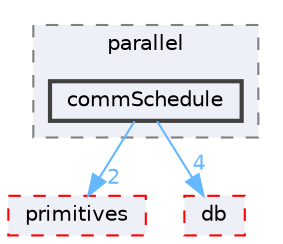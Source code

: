 digraph "src/OpenFOAM/parallel/commSchedule"
{
 // LATEX_PDF_SIZE
  bgcolor="transparent";
  edge [fontname=Helvetica,fontsize=10,labelfontname=Helvetica,labelfontsize=10];
  node [fontname=Helvetica,fontsize=10,shape=box,height=0.2,width=0.4];
  compound=true
  subgraph clusterdir_71fff0203de1f57306edfc3c818a6b04 {
    graph [ bgcolor="#edf0f7", pencolor="grey50", label="parallel", fontname=Helvetica,fontsize=10 style="filled,dashed", URL="dir_71fff0203de1f57306edfc3c818a6b04.html",tooltip=""]
  dir_4ac74c40b62de718d3dc1445f2b7e8d9 [label="commSchedule", fillcolor="#edf0f7", color="grey25", style="filled,bold", URL="dir_4ac74c40b62de718d3dc1445f2b7e8d9.html",tooltip=""];
  }
  dir_3e50f45338116b169052b428016851aa [label="primitives", fillcolor="#edf0f7", color="red", style="filled,dashed", URL="dir_3e50f45338116b169052b428016851aa.html",tooltip=""];
  dir_63c634f7a7cfd679ac26c67fb30fc32f [label="db", fillcolor="#edf0f7", color="red", style="filled,dashed", URL="dir_63c634f7a7cfd679ac26c67fb30fc32f.html",tooltip=""];
  dir_4ac74c40b62de718d3dc1445f2b7e8d9->dir_3e50f45338116b169052b428016851aa [headlabel="2", labeldistance=1.5 headhref="dir_000559_003069.html" href="dir_000559_003069.html" color="steelblue1" fontcolor="steelblue1"];
  dir_4ac74c40b62de718d3dc1445f2b7e8d9->dir_63c634f7a7cfd679ac26c67fb30fc32f [headlabel="4", labeldistance=1.5 headhref="dir_000559_000817.html" href="dir_000559_000817.html" color="steelblue1" fontcolor="steelblue1"];
}
